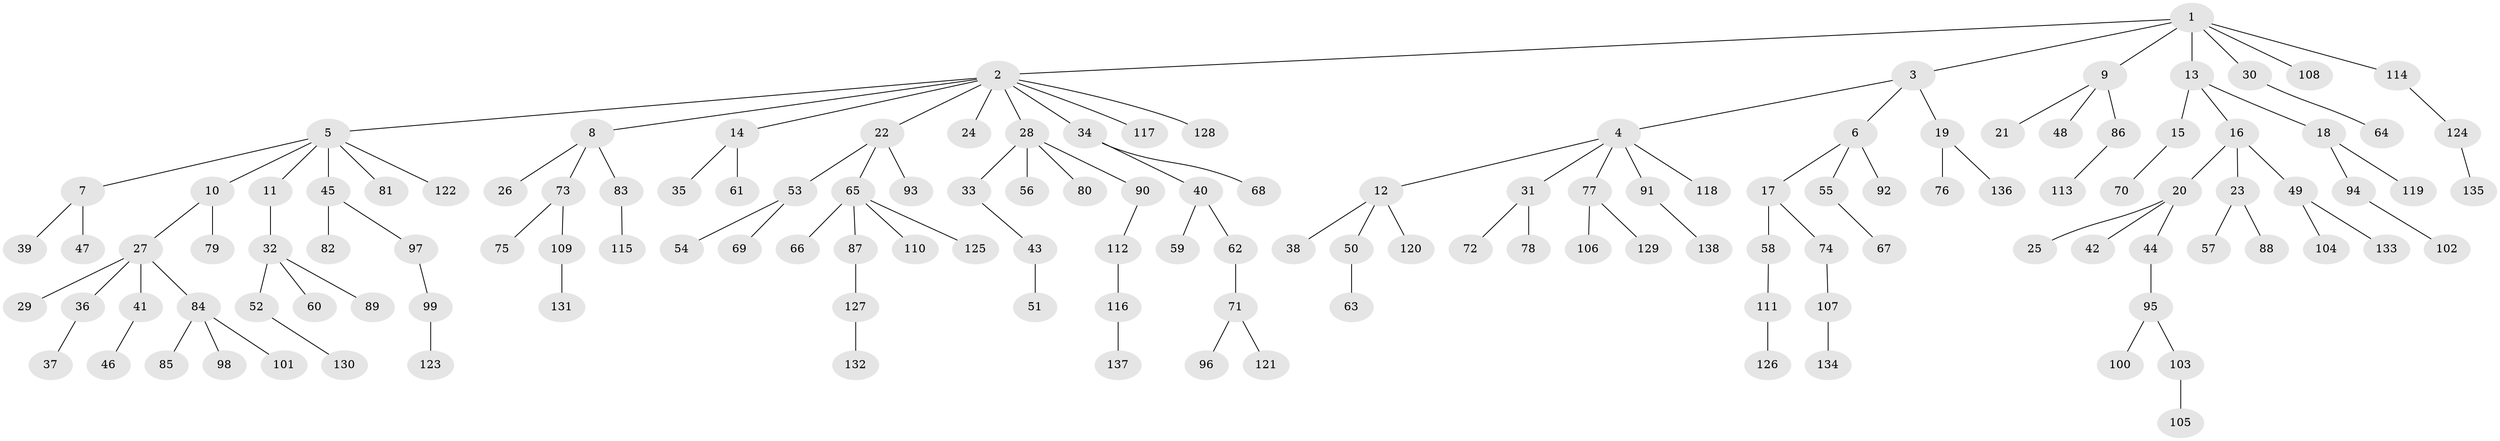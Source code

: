 // Generated by graph-tools (version 1.1) at 2025/50/03/09/25 03:50:23]
// undirected, 138 vertices, 137 edges
graph export_dot {
graph [start="1"]
  node [color=gray90,style=filled];
  1;
  2;
  3;
  4;
  5;
  6;
  7;
  8;
  9;
  10;
  11;
  12;
  13;
  14;
  15;
  16;
  17;
  18;
  19;
  20;
  21;
  22;
  23;
  24;
  25;
  26;
  27;
  28;
  29;
  30;
  31;
  32;
  33;
  34;
  35;
  36;
  37;
  38;
  39;
  40;
  41;
  42;
  43;
  44;
  45;
  46;
  47;
  48;
  49;
  50;
  51;
  52;
  53;
  54;
  55;
  56;
  57;
  58;
  59;
  60;
  61;
  62;
  63;
  64;
  65;
  66;
  67;
  68;
  69;
  70;
  71;
  72;
  73;
  74;
  75;
  76;
  77;
  78;
  79;
  80;
  81;
  82;
  83;
  84;
  85;
  86;
  87;
  88;
  89;
  90;
  91;
  92;
  93;
  94;
  95;
  96;
  97;
  98;
  99;
  100;
  101;
  102;
  103;
  104;
  105;
  106;
  107;
  108;
  109;
  110;
  111;
  112;
  113;
  114;
  115;
  116;
  117;
  118;
  119;
  120;
  121;
  122;
  123;
  124;
  125;
  126;
  127;
  128;
  129;
  130;
  131;
  132;
  133;
  134;
  135;
  136;
  137;
  138;
  1 -- 2;
  1 -- 3;
  1 -- 9;
  1 -- 13;
  1 -- 30;
  1 -- 108;
  1 -- 114;
  2 -- 5;
  2 -- 8;
  2 -- 14;
  2 -- 22;
  2 -- 24;
  2 -- 28;
  2 -- 34;
  2 -- 117;
  2 -- 128;
  3 -- 4;
  3 -- 6;
  3 -- 19;
  4 -- 12;
  4 -- 31;
  4 -- 77;
  4 -- 91;
  4 -- 118;
  5 -- 7;
  5 -- 10;
  5 -- 11;
  5 -- 45;
  5 -- 81;
  5 -- 122;
  6 -- 17;
  6 -- 55;
  6 -- 92;
  7 -- 39;
  7 -- 47;
  8 -- 26;
  8 -- 73;
  8 -- 83;
  9 -- 21;
  9 -- 48;
  9 -- 86;
  10 -- 27;
  10 -- 79;
  11 -- 32;
  12 -- 38;
  12 -- 50;
  12 -- 120;
  13 -- 15;
  13 -- 16;
  13 -- 18;
  14 -- 35;
  14 -- 61;
  15 -- 70;
  16 -- 20;
  16 -- 23;
  16 -- 49;
  17 -- 58;
  17 -- 74;
  18 -- 94;
  18 -- 119;
  19 -- 76;
  19 -- 136;
  20 -- 25;
  20 -- 42;
  20 -- 44;
  22 -- 53;
  22 -- 65;
  22 -- 93;
  23 -- 57;
  23 -- 88;
  27 -- 29;
  27 -- 36;
  27 -- 41;
  27 -- 84;
  28 -- 33;
  28 -- 56;
  28 -- 80;
  28 -- 90;
  30 -- 64;
  31 -- 72;
  31 -- 78;
  32 -- 52;
  32 -- 60;
  32 -- 89;
  33 -- 43;
  34 -- 40;
  34 -- 68;
  36 -- 37;
  40 -- 59;
  40 -- 62;
  41 -- 46;
  43 -- 51;
  44 -- 95;
  45 -- 82;
  45 -- 97;
  49 -- 104;
  49 -- 133;
  50 -- 63;
  52 -- 130;
  53 -- 54;
  53 -- 69;
  55 -- 67;
  58 -- 111;
  62 -- 71;
  65 -- 66;
  65 -- 87;
  65 -- 110;
  65 -- 125;
  71 -- 96;
  71 -- 121;
  73 -- 75;
  73 -- 109;
  74 -- 107;
  77 -- 106;
  77 -- 129;
  83 -- 115;
  84 -- 85;
  84 -- 98;
  84 -- 101;
  86 -- 113;
  87 -- 127;
  90 -- 112;
  91 -- 138;
  94 -- 102;
  95 -- 100;
  95 -- 103;
  97 -- 99;
  99 -- 123;
  103 -- 105;
  107 -- 134;
  109 -- 131;
  111 -- 126;
  112 -- 116;
  114 -- 124;
  116 -- 137;
  124 -- 135;
  127 -- 132;
}

